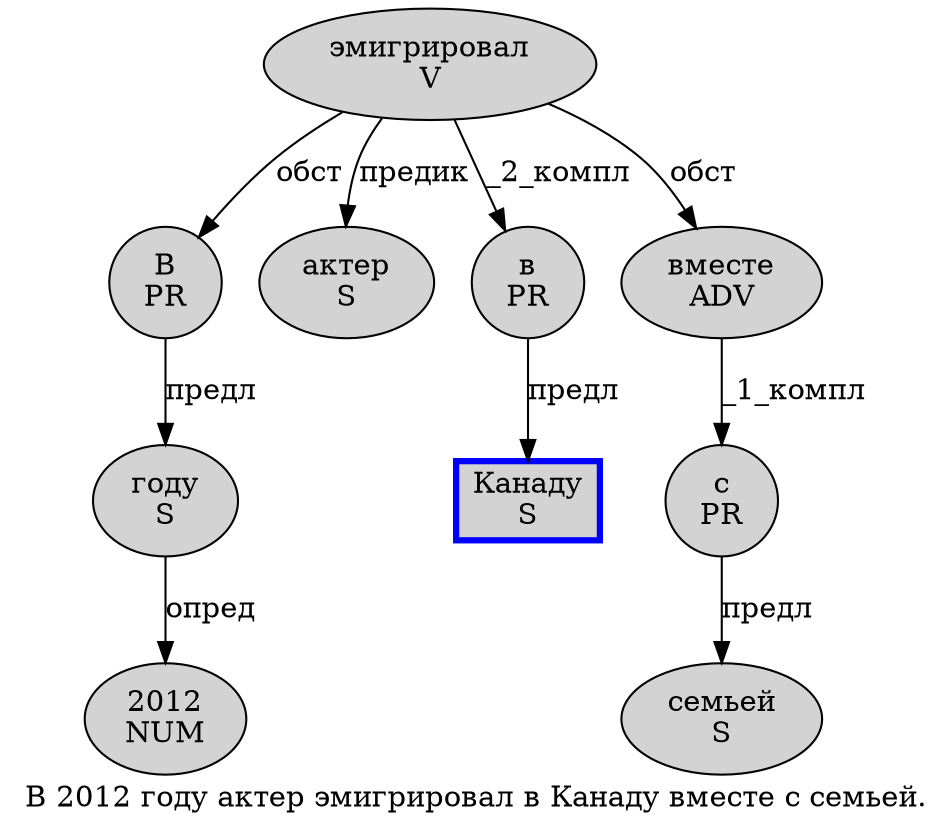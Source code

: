 digraph SENTENCE_1534 {
	graph [label="В 2012 году актер эмигрировал в Канаду вместе с семьей."]
	node [style=filled]
		0 [label="В
PR" color="" fillcolor=lightgray penwidth=1 shape=ellipse]
		1 [label="2012
NUM" color="" fillcolor=lightgray penwidth=1 shape=ellipse]
		2 [label="году
S" color="" fillcolor=lightgray penwidth=1 shape=ellipse]
		3 [label="актер
S" color="" fillcolor=lightgray penwidth=1 shape=ellipse]
		4 [label="эмигрировал
V" color="" fillcolor=lightgray penwidth=1 shape=ellipse]
		5 [label="в
PR" color="" fillcolor=lightgray penwidth=1 shape=ellipse]
		6 [label="Канаду
S" color=blue fillcolor=lightgray penwidth=3 shape=box]
		7 [label="вместе
ADV" color="" fillcolor=lightgray penwidth=1 shape=ellipse]
		8 [label="с
PR" color="" fillcolor=lightgray penwidth=1 shape=ellipse]
		9 [label="семьей
S" color="" fillcolor=lightgray penwidth=1 shape=ellipse]
			8 -> 9 [label="предл"]
			7 -> 8 [label="_1_компл"]
			5 -> 6 [label="предл"]
			4 -> 0 [label="обст"]
			4 -> 3 [label="предик"]
			4 -> 5 [label="_2_компл"]
			4 -> 7 [label="обст"]
			2 -> 1 [label="опред"]
			0 -> 2 [label="предл"]
}